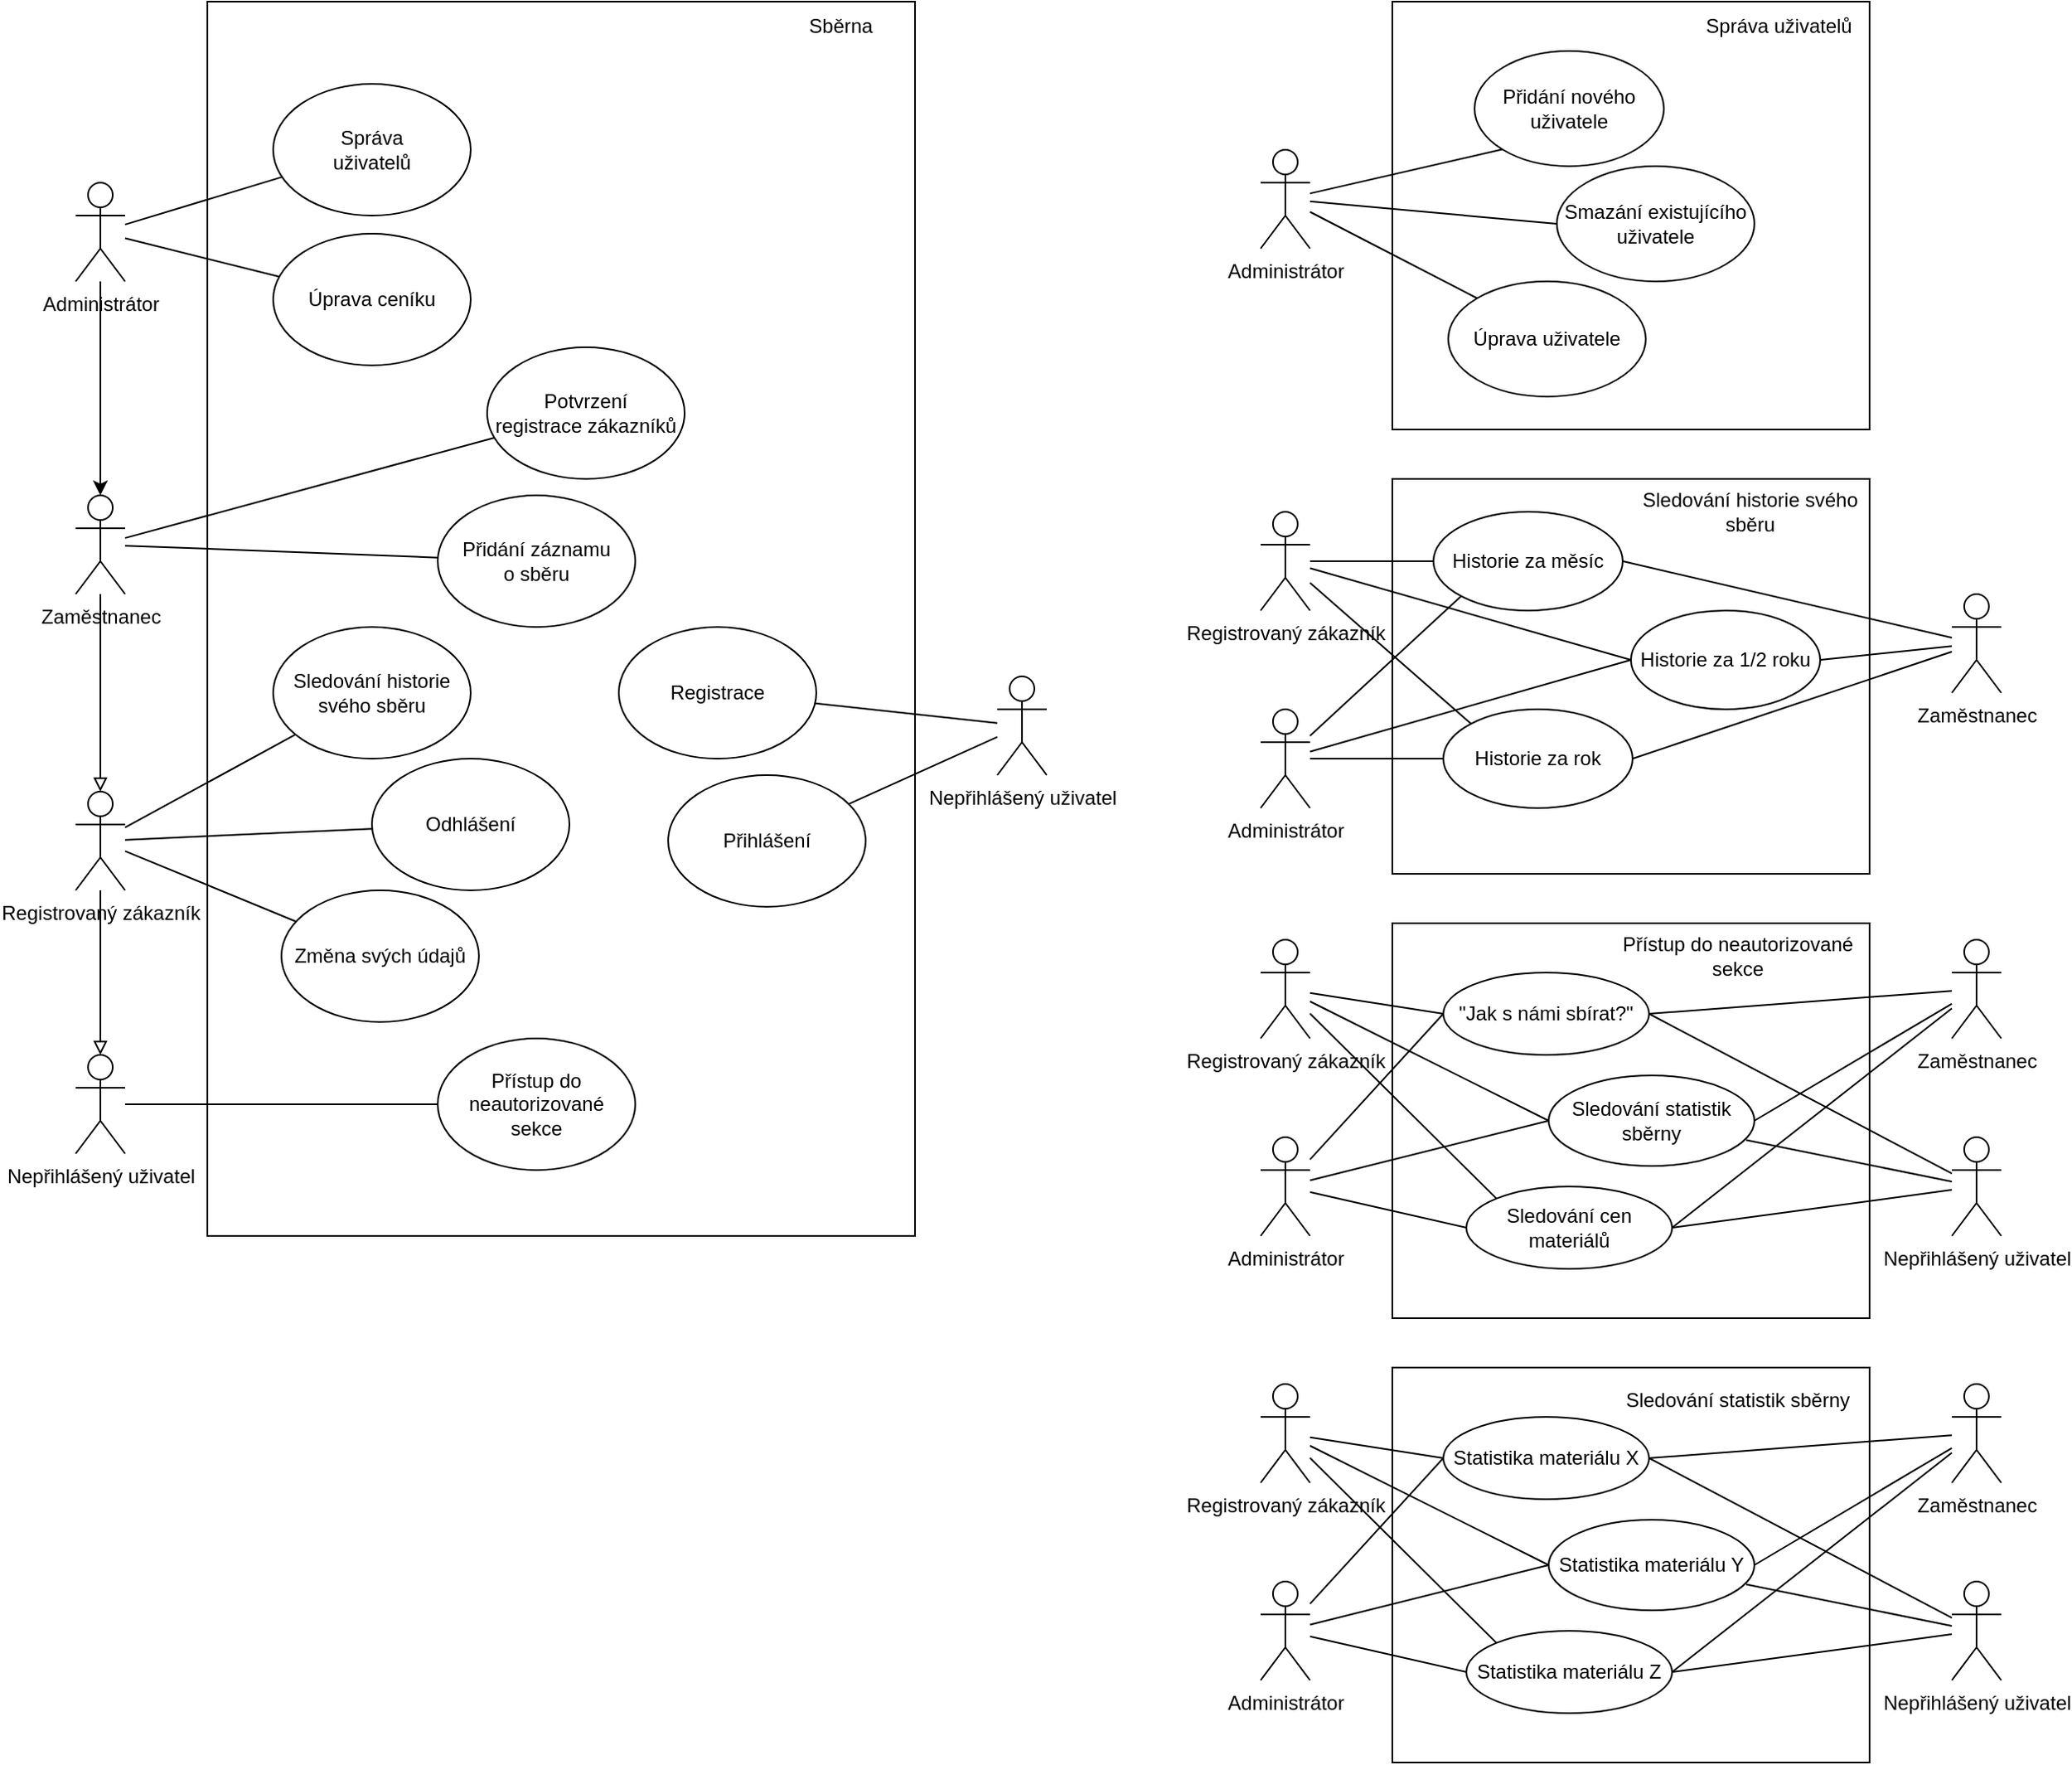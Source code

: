 <mxfile version="20.5.1" type="device"><diagram id="UIQKz0oaYnAP0x-6WDYE" name="Page-1"><mxGraphModel dx="1038" dy="536" grid="1" gridSize="10" guides="1" tooltips="1" connect="1" arrows="1" fold="1" page="1" pageScale="1" pageWidth="827" pageHeight="1169" math="0" shadow="0"><root><mxCell id="0"/><mxCell id="1" parent="0"/><mxCell id="EKgEuEZk7mc13PJvkC-G-15" value="" style="rounded=0;whiteSpace=wrap;html=1;" vertex="1" parent="1"><mxGeometry x="210" y="90" width="430" height="750" as="geometry"/></mxCell><mxCell id="V_ntBhKi9tJ554jvwhZu-7" style="rounded=0;orthogonalLoop=1;jettySize=auto;html=1;endArrow=none;endFill=0;" parent="1" source="V_ntBhKi9tJ554jvwhZu-1" target="V_ntBhKi9tJ554jvwhZu-2" edge="1"><mxGeometry relative="1" as="geometry"/></mxCell><mxCell id="V_ntBhKi9tJ554jvwhZu-47" style="rounded=0;orthogonalLoop=1;jettySize=auto;html=1;endArrow=none;endFill=0;" parent="1" source="V_ntBhKi9tJ554jvwhZu-1" target="V_ntBhKi9tJ554jvwhZu-5" edge="1"><mxGeometry relative="1" as="geometry"/></mxCell><mxCell id="XMkqQWB90wp7RECC_FFJ-20" style="edgeStyle=none;rounded=0;orthogonalLoop=1;jettySize=auto;html=1;entryX=0.5;entryY=0;entryDx=0;entryDy=0;entryPerimeter=0;endArrow=block;endFill=0;" parent="1" target="V_ntBhKi9tJ554jvwhZu-4" edge="1" source="V_ntBhKi9tJ554jvwhZu-1"><mxGeometry relative="1" as="geometry"><mxPoint x="255" y="740" as="sourcePoint"/></mxGeometry></mxCell><mxCell id="V_ntBhKi9tJ554jvwhZu-1" value="Registrovaný zákazník" style="shape=umlActor;verticalLabelPosition=bottom;verticalAlign=top;html=1;outlineConnect=0;" parent="1" vertex="1"><mxGeometry x="130" y="570" width="30" height="60" as="geometry"/></mxCell><mxCell id="V_ntBhKi9tJ554jvwhZu-2" value="Změna svých údajů" style="ellipse;whiteSpace=wrap;html=1;" parent="1" vertex="1"><mxGeometry x="255" y="630" width="120" height="80" as="geometry"/></mxCell><mxCell id="XMkqQWB90wp7RECC_FFJ-10" style="edgeStyle=none;rounded=0;orthogonalLoop=1;jettySize=auto;html=1;endArrow=none;endFill=0;" parent="1" source="V_ntBhKi9tJ554jvwhZu-4" target="V_ntBhKi9tJ554jvwhZu-13" edge="1"><mxGeometry relative="1" as="geometry"/></mxCell><mxCell id="V_ntBhKi9tJ554jvwhZu-4" value="Nepřihlášený uživatel" style="shape=umlActor;verticalLabelPosition=bottom;verticalAlign=top;html=1;outlineConnect=0;" parent="1" vertex="1"><mxGeometry x="130" y="730" width="30" height="60" as="geometry"/></mxCell><mxCell id="V_ntBhKi9tJ554jvwhZu-5" value="Sledování historie svého sběru" style="ellipse;whiteSpace=wrap;html=1;" parent="1" vertex="1"><mxGeometry x="250" y="470" width="120" height="80" as="geometry"/></mxCell><mxCell id="V_ntBhKi9tJ554jvwhZu-11" value="Registrace" style="ellipse;whiteSpace=wrap;html=1;" parent="1" vertex="1"><mxGeometry x="460" y="470" width="120" height="80" as="geometry"/></mxCell><mxCell id="V_ntBhKi9tJ554jvwhZu-13" value="Přístup do neautorizované&lt;br&gt;sekce" style="ellipse;whiteSpace=wrap;html=1;" parent="1" vertex="1"><mxGeometry x="350" y="720" width="120" height="80" as="geometry"/></mxCell><mxCell id="V_ntBhKi9tJ554jvwhZu-20" value="Přihlášení" style="ellipse;whiteSpace=wrap;html=1;" parent="1" vertex="1"><mxGeometry x="490" y="560" width="120" height="80" as="geometry"/></mxCell><mxCell id="XMkqQWB90wp7RECC_FFJ-36" style="edgeStyle=none;rounded=0;orthogonalLoop=1;jettySize=auto;html=1;entryX=0.5;entryY=0;entryDx=0;entryDy=0;entryPerimeter=0;endArrow=block;endFill=0;" parent="1" source="V_ntBhKi9tJ554jvwhZu-22" target="V_ntBhKi9tJ554jvwhZu-1" edge="1"><mxGeometry relative="1" as="geometry"/></mxCell><mxCell id="V_ntBhKi9tJ554jvwhZu-22" value="Zaměstnanec" style="shape=umlActor;verticalLabelPosition=bottom;verticalAlign=top;html=1;outlineConnect=0;" parent="1" vertex="1"><mxGeometry x="130" y="390" width="30" height="60" as="geometry"/></mxCell><mxCell id="XMkqQWB90wp7RECC_FFJ-12" style="edgeStyle=none;rounded=0;orthogonalLoop=1;jettySize=auto;html=1;endArrow=none;endFill=0;" parent="1" source="V_ntBhKi9tJ554jvwhZu-25" target="V_ntBhKi9tJ554jvwhZu-22" edge="1"><mxGeometry relative="1" as="geometry"/></mxCell><mxCell id="V_ntBhKi9tJ554jvwhZu-25" value="Potvrzení&lt;br&gt;registrace zákazníků" style="ellipse;whiteSpace=wrap;html=1;" parent="1" vertex="1"><mxGeometry x="380" y="300" width="120" height="80" as="geometry"/></mxCell><mxCell id="XMkqQWB90wp7RECC_FFJ-13" style="edgeStyle=none;rounded=0;orthogonalLoop=1;jettySize=auto;html=1;endArrow=none;endFill=0;" parent="1" source="V_ntBhKi9tJ554jvwhZu-27" target="V_ntBhKi9tJ554jvwhZu-22" edge="1"><mxGeometry relative="1" as="geometry"/></mxCell><mxCell id="V_ntBhKi9tJ554jvwhZu-27" value="Přidání záznamu&lt;br&gt;o sběru" style="ellipse;whiteSpace=wrap;html=1;" parent="1" vertex="1"><mxGeometry x="350" y="390" width="120" height="80" as="geometry"/></mxCell><mxCell id="V_ntBhKi9tJ554jvwhZu-41" style="rounded=0;orthogonalLoop=1;jettySize=auto;html=1;endArrow=none;endFill=0;" parent="1" source="V_ntBhKi9tJ554jvwhZu-29" target="V_ntBhKi9tJ554jvwhZu-40" edge="1"><mxGeometry relative="1" as="geometry"/></mxCell><mxCell id="hY8H-xc5kVL3bs-PJUMS-1" value="" style="edgeStyle=orthogonalEdgeStyle;rounded=0;orthogonalLoop=1;jettySize=auto;html=1;" parent="1" source="V_ntBhKi9tJ554jvwhZu-29" target="V_ntBhKi9tJ554jvwhZu-22" edge="1"><mxGeometry relative="1" as="geometry"/></mxCell><mxCell id="V_ntBhKi9tJ554jvwhZu-29" value="Administrátor" style="shape=umlActor;verticalLabelPosition=bottom;verticalAlign=top;html=1;outlineConnect=0;" parent="1" vertex="1"><mxGeometry x="130" y="200" width="30" height="60" as="geometry"/></mxCell><mxCell id="EKgEuEZk7mc13PJvkC-G-13" style="edgeStyle=none;rounded=0;orthogonalLoop=1;jettySize=auto;html=1;endArrow=none;endFill=0;" edge="1" parent="1" source="V_ntBhKi9tJ554jvwhZu-38" target="V_ntBhKi9tJ554jvwhZu-29"><mxGeometry relative="1" as="geometry"/></mxCell><mxCell id="V_ntBhKi9tJ554jvwhZu-38" value="Úprava ceníku" style="ellipse;whiteSpace=wrap;html=1;" parent="1" vertex="1"><mxGeometry x="250" y="231" width="120" height="80" as="geometry"/></mxCell><mxCell id="V_ntBhKi9tJ554jvwhZu-40" value="Správa&lt;br&gt;uživatelů" style="ellipse;whiteSpace=wrap;html=1;" parent="1" vertex="1"><mxGeometry x="250" y="140" width="120" height="80" as="geometry"/></mxCell><mxCell id="hY8H-xc5kVL3bs-PJUMS-5" style="edgeStyle=none;rounded=0;orthogonalLoop=1;jettySize=auto;html=1;endArrow=none;endFill=0;" parent="1" source="hY8H-xc5kVL3bs-PJUMS-2" target="V_ntBhKi9tJ554jvwhZu-20" edge="1"><mxGeometry relative="1" as="geometry"/></mxCell><mxCell id="hY8H-xc5kVL3bs-PJUMS-6" style="edgeStyle=none;rounded=0;orthogonalLoop=1;jettySize=auto;html=1;endArrow=none;endFill=0;" parent="1" source="hY8H-xc5kVL3bs-PJUMS-2" target="V_ntBhKi9tJ554jvwhZu-11" edge="1"><mxGeometry relative="1" as="geometry"/></mxCell><mxCell id="hY8H-xc5kVL3bs-PJUMS-2" value="Nepřihlášený uživatel" style="shape=umlActor;verticalLabelPosition=bottom;verticalAlign=top;html=1;outlineConnect=0;" parent="1" vertex="1"><mxGeometry x="690" y="500" width="30" height="60" as="geometry"/></mxCell><mxCell id="hY8H-xc5kVL3bs-PJUMS-4" style="rounded=0;orthogonalLoop=1;jettySize=auto;html=1;endArrow=none;endFill=0;" parent="1" source="hY8H-xc5kVL3bs-PJUMS-3" target="V_ntBhKi9tJ554jvwhZu-1" edge="1"><mxGeometry relative="1" as="geometry"/></mxCell><mxCell id="hY8H-xc5kVL3bs-PJUMS-3" value="Odhlášení" style="ellipse;whiteSpace=wrap;html=1;" parent="1" vertex="1"><mxGeometry x="310" y="550" width="120" height="80" as="geometry"/></mxCell><mxCell id="EKgEuEZk7mc13PJvkC-G-1" value="" style="rounded=0;whiteSpace=wrap;html=1;" vertex="1" parent="1"><mxGeometry x="930" y="90" width="290" height="260" as="geometry"/></mxCell><mxCell id="EKgEuEZk7mc13PJvkC-G-2" style="edgeStyle=none;rounded=0;orthogonalLoop=1;jettySize=auto;html=1;endArrow=none;endFill=0;entryX=0;entryY=1;entryDx=0;entryDy=0;" edge="1" parent="1" source="EKgEuEZk7mc13PJvkC-G-5" target="EKgEuEZk7mc13PJvkC-G-6"><mxGeometry relative="1" as="geometry"/></mxCell><mxCell id="EKgEuEZk7mc13PJvkC-G-3" style="edgeStyle=none;rounded=0;orthogonalLoop=1;jettySize=auto;html=1;entryX=0;entryY=0.5;entryDx=0;entryDy=0;endArrow=none;endFill=0;" edge="1" parent="1" source="EKgEuEZk7mc13PJvkC-G-5" target="EKgEuEZk7mc13PJvkC-G-8"><mxGeometry relative="1" as="geometry"/></mxCell><mxCell id="EKgEuEZk7mc13PJvkC-G-4" style="edgeStyle=none;rounded=0;orthogonalLoop=1;jettySize=auto;html=1;entryX=0;entryY=0;entryDx=0;entryDy=0;endArrow=none;endFill=0;" edge="1" parent="1" source="EKgEuEZk7mc13PJvkC-G-5" target="EKgEuEZk7mc13PJvkC-G-9"><mxGeometry relative="1" as="geometry"/></mxCell><mxCell id="EKgEuEZk7mc13PJvkC-G-5" value="Administrátor" style="shape=umlActor;verticalLabelPosition=bottom;verticalAlign=top;html=1;outlineConnect=0;" vertex="1" parent="1"><mxGeometry x="850" y="180" width="30" height="60" as="geometry"/></mxCell><mxCell id="EKgEuEZk7mc13PJvkC-G-6" value="Přidání nového uživatele" style="ellipse;whiteSpace=wrap;html=1;" vertex="1" parent="1"><mxGeometry x="980" y="120" width="115" height="70" as="geometry"/></mxCell><mxCell id="EKgEuEZk7mc13PJvkC-G-7" value="Správa uživatelů" style="text;html=1;strokeColor=none;fillColor=none;align=center;verticalAlign=middle;whiteSpace=wrap;rounded=0;" vertex="1" parent="1"><mxGeometry x="1110" y="90" width="110" height="30" as="geometry"/></mxCell><mxCell id="EKgEuEZk7mc13PJvkC-G-8" value="Smazání existujícího uživatele" style="ellipse;whiteSpace=wrap;html=1;" vertex="1" parent="1"><mxGeometry x="1030" y="190" width="120" height="70" as="geometry"/></mxCell><mxCell id="EKgEuEZk7mc13PJvkC-G-9" value="Úprava uživatele" style="ellipse;whiteSpace=wrap;html=1;" vertex="1" parent="1"><mxGeometry x="964" y="260" width="120" height="70" as="geometry"/></mxCell><mxCell id="EKgEuEZk7mc13PJvkC-G-16" value="&lt;font style=&quot;font-size: 12px;&quot;&gt;Sběrna&lt;/font&gt;" style="text;html=1;strokeColor=none;fillColor=none;align=center;verticalAlign=middle;whiteSpace=wrap;rounded=0;" vertex="1" parent="1"><mxGeometry x="540" y="90" width="110" height="30" as="geometry"/></mxCell><mxCell id="EKgEuEZk7mc13PJvkC-G-17" value="" style="rounded=0;whiteSpace=wrap;html=1;fontSize=12;" vertex="1" parent="1"><mxGeometry x="930" y="380" width="290" height="240" as="geometry"/></mxCell><mxCell id="EKgEuEZk7mc13PJvkC-G-18" value="Sledování historie svého sběru" style="text;html=1;strokeColor=none;fillColor=none;align=center;verticalAlign=middle;whiteSpace=wrap;rounded=0;fontSize=12;" vertex="1" parent="1"><mxGeometry x="1075" y="380" width="145" height="40" as="geometry"/></mxCell><mxCell id="EKgEuEZk7mc13PJvkC-G-35" style="edgeStyle=none;rounded=0;orthogonalLoop=1;jettySize=auto;html=1;entryX=0;entryY=0.5;entryDx=0;entryDy=0;fontSize=12;endArrow=none;endFill=0;" edge="1" parent="1" source="EKgEuEZk7mc13PJvkC-G-19" target="EKgEuEZk7mc13PJvkC-G-32"><mxGeometry relative="1" as="geometry"/></mxCell><mxCell id="EKgEuEZk7mc13PJvkC-G-36" style="edgeStyle=none;rounded=0;orthogonalLoop=1;jettySize=auto;html=1;entryX=0;entryY=0;entryDx=0;entryDy=0;fontSize=12;endArrow=none;endFill=0;" edge="1" parent="1" source="EKgEuEZk7mc13PJvkC-G-19" target="EKgEuEZk7mc13PJvkC-G-34"><mxGeometry relative="1" as="geometry"/></mxCell><mxCell id="EKgEuEZk7mc13PJvkC-G-37" style="edgeStyle=none;rounded=0;orthogonalLoop=1;jettySize=auto;html=1;entryX=0;entryY=0.5;entryDx=0;entryDy=0;fontSize=12;endArrow=none;endFill=0;" edge="1" parent="1" source="EKgEuEZk7mc13PJvkC-G-19" target="EKgEuEZk7mc13PJvkC-G-33"><mxGeometry relative="1" as="geometry"/></mxCell><mxCell id="EKgEuEZk7mc13PJvkC-G-19" value="Registrovaný zákazník" style="shape=umlActor;verticalLabelPosition=bottom;verticalAlign=top;html=1;outlineConnect=0;fontSize=12;" vertex="1" parent="1"><mxGeometry x="850" y="400" width="30" height="60" as="geometry"/></mxCell><mxCell id="EKgEuEZk7mc13PJvkC-G-41" style="edgeStyle=none;rounded=0;orthogonalLoop=1;jettySize=auto;html=1;entryX=1;entryY=0.5;entryDx=0;entryDy=0;fontSize=12;endArrow=none;endFill=0;" edge="1" parent="1" source="EKgEuEZk7mc13PJvkC-G-29" target="EKgEuEZk7mc13PJvkC-G-32"><mxGeometry relative="1" as="geometry"/></mxCell><mxCell id="EKgEuEZk7mc13PJvkC-G-42" style="edgeStyle=none;rounded=0;orthogonalLoop=1;jettySize=auto;html=1;entryX=1;entryY=0.5;entryDx=0;entryDy=0;fontSize=12;endArrow=none;endFill=0;" edge="1" parent="1" source="EKgEuEZk7mc13PJvkC-G-29" target="EKgEuEZk7mc13PJvkC-G-33"><mxGeometry relative="1" as="geometry"/></mxCell><mxCell id="EKgEuEZk7mc13PJvkC-G-43" style="edgeStyle=none;rounded=0;orthogonalLoop=1;jettySize=auto;html=1;entryX=1;entryY=0.5;entryDx=0;entryDy=0;fontSize=12;endArrow=none;endFill=0;" edge="1" parent="1" source="EKgEuEZk7mc13PJvkC-G-29" target="EKgEuEZk7mc13PJvkC-G-34"><mxGeometry relative="1" as="geometry"/></mxCell><mxCell id="EKgEuEZk7mc13PJvkC-G-29" value="&lt;div&gt;Zaměstnanec&lt;/div&gt;" style="shape=umlActor;verticalLabelPosition=bottom;verticalAlign=top;html=1;outlineConnect=0;fontSize=12;" vertex="1" parent="1"><mxGeometry x="1270" y="450" width="30" height="60" as="geometry"/></mxCell><mxCell id="EKgEuEZk7mc13PJvkC-G-38" style="edgeStyle=none;rounded=0;orthogonalLoop=1;jettySize=auto;html=1;entryX=0;entryY=1;entryDx=0;entryDy=0;fontSize=12;endArrow=none;endFill=0;" edge="1" parent="1" source="EKgEuEZk7mc13PJvkC-G-30" target="EKgEuEZk7mc13PJvkC-G-32"><mxGeometry relative="1" as="geometry"/></mxCell><mxCell id="EKgEuEZk7mc13PJvkC-G-39" style="edgeStyle=none;rounded=0;orthogonalLoop=1;jettySize=auto;html=1;entryX=0;entryY=0.5;entryDx=0;entryDy=0;fontSize=12;endArrow=none;endFill=0;" edge="1" parent="1" source="EKgEuEZk7mc13PJvkC-G-30" target="EKgEuEZk7mc13PJvkC-G-34"><mxGeometry relative="1" as="geometry"/></mxCell><mxCell id="EKgEuEZk7mc13PJvkC-G-40" style="edgeStyle=none;rounded=0;orthogonalLoop=1;jettySize=auto;html=1;entryX=0;entryY=0.5;entryDx=0;entryDy=0;fontSize=12;endArrow=none;endFill=0;" edge="1" parent="1" source="EKgEuEZk7mc13PJvkC-G-30" target="EKgEuEZk7mc13PJvkC-G-33"><mxGeometry relative="1" as="geometry"/></mxCell><mxCell id="EKgEuEZk7mc13PJvkC-G-30" value="Administrátor" style="shape=umlActor;verticalLabelPosition=bottom;verticalAlign=top;html=1;outlineConnect=0;fontSize=12;" vertex="1" parent="1"><mxGeometry x="850" y="520" width="30" height="60" as="geometry"/></mxCell><mxCell id="EKgEuEZk7mc13PJvkC-G-32" value="Historie za měsíc" style="ellipse;whiteSpace=wrap;html=1;fontSize=12;" vertex="1" parent="1"><mxGeometry x="955" y="400" width="115" height="60" as="geometry"/></mxCell><mxCell id="EKgEuEZk7mc13PJvkC-G-33" value="Historie za 1/2 roku" style="ellipse;whiteSpace=wrap;html=1;fontSize=12;" vertex="1" parent="1"><mxGeometry x="1075" y="460" width="115" height="60" as="geometry"/></mxCell><mxCell id="EKgEuEZk7mc13PJvkC-G-34" value="Historie za rok" style="ellipse;whiteSpace=wrap;html=1;fontSize=12;" vertex="1" parent="1"><mxGeometry x="961" y="520" width="115" height="60" as="geometry"/></mxCell><mxCell id="EKgEuEZk7mc13PJvkC-G-44" value="" style="rounded=0;whiteSpace=wrap;html=1;fontSize=12;" vertex="1" parent="1"><mxGeometry x="930" y="920" width="290" height="240" as="geometry"/></mxCell><mxCell id="EKgEuEZk7mc13PJvkC-G-45" value="Sledování statistik sběrny" style="text;html=1;strokeColor=none;fillColor=none;align=center;verticalAlign=middle;whiteSpace=wrap;rounded=0;fontSize=12;" vertex="1" parent="1"><mxGeometry x="1060" y="920" width="160" height="40" as="geometry"/></mxCell><mxCell id="EKgEuEZk7mc13PJvkC-G-47" value="Statistika materiálu X" style="ellipse;whiteSpace=wrap;html=1;fontSize=12;" vertex="1" parent="1"><mxGeometry x="961" y="950" width="125" height="50" as="geometry"/></mxCell><mxCell id="EKgEuEZk7mc13PJvkC-G-48" value="Statistika materiálu Y" style="ellipse;whiteSpace=wrap;html=1;fontSize=12;" vertex="1" parent="1"><mxGeometry x="1025" y="1012.5" width="125" height="55" as="geometry"/></mxCell><mxCell id="EKgEuEZk7mc13PJvkC-G-49" value="Statistika materiálu Z" style="ellipse;whiteSpace=wrap;html=1;fontSize=12;" vertex="1" parent="1"><mxGeometry x="975" y="1080" width="125" height="50" as="geometry"/></mxCell><mxCell id="EKgEuEZk7mc13PJvkC-G-54" style="edgeStyle=none;rounded=0;orthogonalLoop=1;jettySize=auto;html=1;entryX=0;entryY=0.5;entryDx=0;entryDy=0;fontSize=12;endArrow=none;endFill=0;" edge="1" parent="1" source="EKgEuEZk7mc13PJvkC-G-50" target="EKgEuEZk7mc13PJvkC-G-47"><mxGeometry relative="1" as="geometry"/></mxCell><mxCell id="EKgEuEZk7mc13PJvkC-G-55" style="edgeStyle=none;rounded=0;orthogonalLoop=1;jettySize=auto;html=1;entryX=0;entryY=0.5;entryDx=0;entryDy=0;fontSize=12;endArrow=none;endFill=0;" edge="1" parent="1" source="EKgEuEZk7mc13PJvkC-G-50" target="EKgEuEZk7mc13PJvkC-G-48"><mxGeometry relative="1" as="geometry"/></mxCell><mxCell id="EKgEuEZk7mc13PJvkC-G-56" style="edgeStyle=none;rounded=0;orthogonalLoop=1;jettySize=auto;html=1;entryX=0;entryY=0;entryDx=0;entryDy=0;fontSize=12;endArrow=none;endFill=0;" edge="1" parent="1" source="EKgEuEZk7mc13PJvkC-G-50" target="EKgEuEZk7mc13PJvkC-G-49"><mxGeometry relative="1" as="geometry"/></mxCell><mxCell id="EKgEuEZk7mc13PJvkC-G-50" value="Registrovaný zákazník" style="shape=umlActor;verticalLabelPosition=bottom;verticalAlign=top;html=1;outlineConnect=0;fontSize=12;" vertex="1" parent="1"><mxGeometry x="850" y="930" width="30" height="60" as="geometry"/></mxCell><mxCell id="EKgEuEZk7mc13PJvkC-G-57" style="edgeStyle=none;rounded=0;orthogonalLoop=1;jettySize=auto;html=1;entryX=0;entryY=0.5;entryDx=0;entryDy=0;fontSize=12;endArrow=none;endFill=0;" edge="1" parent="1" source="EKgEuEZk7mc13PJvkC-G-51" target="EKgEuEZk7mc13PJvkC-G-47"><mxGeometry relative="1" as="geometry"/></mxCell><mxCell id="EKgEuEZk7mc13PJvkC-G-58" style="edgeStyle=none;rounded=0;orthogonalLoop=1;jettySize=auto;html=1;entryX=0;entryY=0.5;entryDx=0;entryDy=0;fontSize=12;endArrow=none;endFill=0;" edge="1" parent="1" source="EKgEuEZk7mc13PJvkC-G-51" target="EKgEuEZk7mc13PJvkC-G-48"><mxGeometry relative="1" as="geometry"/></mxCell><mxCell id="EKgEuEZk7mc13PJvkC-G-59" style="edgeStyle=none;rounded=0;orthogonalLoop=1;jettySize=auto;html=1;entryX=0;entryY=0.5;entryDx=0;entryDy=0;fontSize=12;endArrow=none;endFill=0;" edge="1" parent="1" source="EKgEuEZk7mc13PJvkC-G-51" target="EKgEuEZk7mc13PJvkC-G-49"><mxGeometry relative="1" as="geometry"/></mxCell><mxCell id="EKgEuEZk7mc13PJvkC-G-51" value="Administrátor" style="shape=umlActor;verticalLabelPosition=bottom;verticalAlign=top;html=1;outlineConnect=0;fontSize=12;" vertex="1" parent="1"><mxGeometry x="850" y="1050" width="30" height="60" as="geometry"/></mxCell><mxCell id="EKgEuEZk7mc13PJvkC-G-60" style="edgeStyle=none;rounded=0;orthogonalLoop=1;jettySize=auto;html=1;entryX=1;entryY=0.5;entryDx=0;entryDy=0;fontSize=12;endArrow=none;endFill=0;" edge="1" parent="1" source="EKgEuEZk7mc13PJvkC-G-52" target="EKgEuEZk7mc13PJvkC-G-47"><mxGeometry relative="1" as="geometry"/></mxCell><mxCell id="EKgEuEZk7mc13PJvkC-G-61" style="edgeStyle=none;rounded=0;orthogonalLoop=1;jettySize=auto;html=1;entryX=1;entryY=0.5;entryDx=0;entryDy=0;fontSize=12;endArrow=none;endFill=0;" edge="1" parent="1" source="EKgEuEZk7mc13PJvkC-G-52" target="EKgEuEZk7mc13PJvkC-G-48"><mxGeometry relative="1" as="geometry"/></mxCell><mxCell id="EKgEuEZk7mc13PJvkC-G-62" style="edgeStyle=none;rounded=0;orthogonalLoop=1;jettySize=auto;html=1;entryX=1;entryY=0.5;entryDx=0;entryDy=0;fontSize=12;endArrow=none;endFill=0;" edge="1" parent="1" source="EKgEuEZk7mc13PJvkC-G-52" target="EKgEuEZk7mc13PJvkC-G-49"><mxGeometry relative="1" as="geometry"/></mxCell><mxCell id="EKgEuEZk7mc13PJvkC-G-52" value="&lt;div&gt;Zaměstnanec&lt;/div&gt;" style="shape=umlActor;verticalLabelPosition=bottom;verticalAlign=top;html=1;outlineConnect=0;fontSize=12;" vertex="1" parent="1"><mxGeometry x="1270" y="930" width="30" height="60" as="geometry"/></mxCell><mxCell id="EKgEuEZk7mc13PJvkC-G-63" style="edgeStyle=none;rounded=0;orthogonalLoop=1;jettySize=auto;html=1;entryX=1;entryY=0.5;entryDx=0;entryDy=0;fontSize=12;endArrow=none;endFill=0;" edge="1" parent="1" source="EKgEuEZk7mc13PJvkC-G-53" target="EKgEuEZk7mc13PJvkC-G-47"><mxGeometry relative="1" as="geometry"/></mxCell><mxCell id="EKgEuEZk7mc13PJvkC-G-64" style="edgeStyle=none;rounded=0;orthogonalLoop=1;jettySize=auto;html=1;entryX=0.96;entryY=0.714;entryDx=0;entryDy=0;entryPerimeter=0;fontSize=12;endArrow=none;endFill=0;" edge="1" parent="1" source="EKgEuEZk7mc13PJvkC-G-53" target="EKgEuEZk7mc13PJvkC-G-48"><mxGeometry relative="1" as="geometry"/></mxCell><mxCell id="EKgEuEZk7mc13PJvkC-G-65" style="edgeStyle=none;rounded=0;orthogonalLoop=1;jettySize=auto;html=1;entryX=1;entryY=0.5;entryDx=0;entryDy=0;fontSize=12;endArrow=none;endFill=0;" edge="1" parent="1" source="EKgEuEZk7mc13PJvkC-G-53" target="EKgEuEZk7mc13PJvkC-G-49"><mxGeometry relative="1" as="geometry"/></mxCell><mxCell id="EKgEuEZk7mc13PJvkC-G-53" value="Nepřihlášený uživatel" style="shape=umlActor;verticalLabelPosition=bottom;verticalAlign=top;html=1;outlineConnect=0;fontSize=12;" vertex="1" parent="1"><mxGeometry x="1270" y="1050" width="30" height="60" as="geometry"/></mxCell><mxCell id="EKgEuEZk7mc13PJvkC-G-66" value="" style="rounded=0;whiteSpace=wrap;html=1;fontSize=12;" vertex="1" parent="1"><mxGeometry x="930" y="650" width="290" height="240" as="geometry"/></mxCell><mxCell id="EKgEuEZk7mc13PJvkC-G-67" value="Přístup do neautorizované sekce" style="text;html=1;strokeColor=none;fillColor=none;align=center;verticalAlign=middle;whiteSpace=wrap;rounded=0;fontSize=12;" vertex="1" parent="1"><mxGeometry x="1060" y="650" width="160" height="40" as="geometry"/></mxCell><mxCell id="EKgEuEZk7mc13PJvkC-G-68" value="&quot;Jak s námi sbírat?&quot;" style="ellipse;whiteSpace=wrap;html=1;fontSize=12;" vertex="1" parent="1"><mxGeometry x="961" y="680" width="125" height="50" as="geometry"/></mxCell><mxCell id="EKgEuEZk7mc13PJvkC-G-69" value="Sledování statistik sběrny" style="ellipse;whiteSpace=wrap;html=1;fontSize=12;" vertex="1" parent="1"><mxGeometry x="1025" y="742.5" width="125" height="55" as="geometry"/></mxCell><mxCell id="EKgEuEZk7mc13PJvkC-G-70" value="Sledování cen materiálů" style="ellipse;whiteSpace=wrap;html=1;fontSize=12;" vertex="1" parent="1"><mxGeometry x="975" y="810" width="125" height="50" as="geometry"/></mxCell><mxCell id="EKgEuEZk7mc13PJvkC-G-71" style="edgeStyle=none;rounded=0;orthogonalLoop=1;jettySize=auto;html=1;entryX=0;entryY=0.5;entryDx=0;entryDy=0;fontSize=12;endArrow=none;endFill=0;" edge="1" parent="1" source="EKgEuEZk7mc13PJvkC-G-74" target="EKgEuEZk7mc13PJvkC-G-68"><mxGeometry relative="1" as="geometry"/></mxCell><mxCell id="EKgEuEZk7mc13PJvkC-G-72" style="edgeStyle=none;rounded=0;orthogonalLoop=1;jettySize=auto;html=1;entryX=0;entryY=0.5;entryDx=0;entryDy=0;fontSize=12;endArrow=none;endFill=0;" edge="1" parent="1" source="EKgEuEZk7mc13PJvkC-G-74" target="EKgEuEZk7mc13PJvkC-G-69"><mxGeometry relative="1" as="geometry"/></mxCell><mxCell id="EKgEuEZk7mc13PJvkC-G-73" style="edgeStyle=none;rounded=0;orthogonalLoop=1;jettySize=auto;html=1;entryX=0;entryY=0;entryDx=0;entryDy=0;fontSize=12;endArrow=none;endFill=0;" edge="1" parent="1" source="EKgEuEZk7mc13PJvkC-G-74" target="EKgEuEZk7mc13PJvkC-G-70"><mxGeometry relative="1" as="geometry"/></mxCell><mxCell id="EKgEuEZk7mc13PJvkC-G-74" value="Registrovaný zákazník" style="shape=umlActor;verticalLabelPosition=bottom;verticalAlign=top;html=1;outlineConnect=0;fontSize=12;" vertex="1" parent="1"><mxGeometry x="850" y="660" width="30" height="60" as="geometry"/></mxCell><mxCell id="EKgEuEZk7mc13PJvkC-G-75" style="edgeStyle=none;rounded=0;orthogonalLoop=1;jettySize=auto;html=1;entryX=0;entryY=0.5;entryDx=0;entryDy=0;fontSize=12;endArrow=none;endFill=0;" edge="1" parent="1" source="EKgEuEZk7mc13PJvkC-G-78" target="EKgEuEZk7mc13PJvkC-G-68"><mxGeometry relative="1" as="geometry"/></mxCell><mxCell id="EKgEuEZk7mc13PJvkC-G-76" style="edgeStyle=none;rounded=0;orthogonalLoop=1;jettySize=auto;html=1;entryX=0;entryY=0.5;entryDx=0;entryDy=0;fontSize=12;endArrow=none;endFill=0;" edge="1" parent="1" source="EKgEuEZk7mc13PJvkC-G-78" target="EKgEuEZk7mc13PJvkC-G-69"><mxGeometry relative="1" as="geometry"/></mxCell><mxCell id="EKgEuEZk7mc13PJvkC-G-77" style="edgeStyle=none;rounded=0;orthogonalLoop=1;jettySize=auto;html=1;entryX=0;entryY=0.5;entryDx=0;entryDy=0;fontSize=12;endArrow=none;endFill=0;" edge="1" parent="1" source="EKgEuEZk7mc13PJvkC-G-78" target="EKgEuEZk7mc13PJvkC-G-70"><mxGeometry relative="1" as="geometry"/></mxCell><mxCell id="EKgEuEZk7mc13PJvkC-G-78" value="Administrátor" style="shape=umlActor;verticalLabelPosition=bottom;verticalAlign=top;html=1;outlineConnect=0;fontSize=12;" vertex="1" parent="1"><mxGeometry x="850" y="780" width="30" height="60" as="geometry"/></mxCell><mxCell id="EKgEuEZk7mc13PJvkC-G-79" style="edgeStyle=none;rounded=0;orthogonalLoop=1;jettySize=auto;html=1;entryX=1;entryY=0.5;entryDx=0;entryDy=0;fontSize=12;endArrow=none;endFill=0;" edge="1" parent="1" source="EKgEuEZk7mc13PJvkC-G-82" target="EKgEuEZk7mc13PJvkC-G-68"><mxGeometry relative="1" as="geometry"/></mxCell><mxCell id="EKgEuEZk7mc13PJvkC-G-80" style="edgeStyle=none;rounded=0;orthogonalLoop=1;jettySize=auto;html=1;entryX=1;entryY=0.5;entryDx=0;entryDy=0;fontSize=12;endArrow=none;endFill=0;" edge="1" parent="1" source="EKgEuEZk7mc13PJvkC-G-82" target="EKgEuEZk7mc13PJvkC-G-69"><mxGeometry relative="1" as="geometry"/></mxCell><mxCell id="EKgEuEZk7mc13PJvkC-G-81" style="edgeStyle=none;rounded=0;orthogonalLoop=1;jettySize=auto;html=1;entryX=1;entryY=0.5;entryDx=0;entryDy=0;fontSize=12;endArrow=none;endFill=0;" edge="1" parent="1" source="EKgEuEZk7mc13PJvkC-G-82" target="EKgEuEZk7mc13PJvkC-G-70"><mxGeometry relative="1" as="geometry"/></mxCell><mxCell id="EKgEuEZk7mc13PJvkC-G-82" value="&lt;div&gt;Zaměstnanec&lt;/div&gt;" style="shape=umlActor;verticalLabelPosition=bottom;verticalAlign=top;html=1;outlineConnect=0;fontSize=12;" vertex="1" parent="1"><mxGeometry x="1270" y="660" width="30" height="60" as="geometry"/></mxCell><mxCell id="EKgEuEZk7mc13PJvkC-G-83" style="edgeStyle=none;rounded=0;orthogonalLoop=1;jettySize=auto;html=1;entryX=1;entryY=0.5;entryDx=0;entryDy=0;fontSize=12;endArrow=none;endFill=0;" edge="1" parent="1" source="EKgEuEZk7mc13PJvkC-G-86" target="EKgEuEZk7mc13PJvkC-G-68"><mxGeometry relative="1" as="geometry"/></mxCell><mxCell id="EKgEuEZk7mc13PJvkC-G-84" style="edgeStyle=none;rounded=0;orthogonalLoop=1;jettySize=auto;html=1;entryX=0.96;entryY=0.714;entryDx=0;entryDy=0;entryPerimeter=0;fontSize=12;endArrow=none;endFill=0;" edge="1" parent="1" source="EKgEuEZk7mc13PJvkC-G-86" target="EKgEuEZk7mc13PJvkC-G-69"><mxGeometry relative="1" as="geometry"/></mxCell><mxCell id="EKgEuEZk7mc13PJvkC-G-85" style="edgeStyle=none;rounded=0;orthogonalLoop=1;jettySize=auto;html=1;entryX=1;entryY=0.5;entryDx=0;entryDy=0;fontSize=12;endArrow=none;endFill=0;" edge="1" parent="1" source="EKgEuEZk7mc13PJvkC-G-86" target="EKgEuEZk7mc13PJvkC-G-70"><mxGeometry relative="1" as="geometry"/></mxCell><mxCell id="EKgEuEZk7mc13PJvkC-G-86" value="Nepřihlášený uživatel" style="shape=umlActor;verticalLabelPosition=bottom;verticalAlign=top;html=1;outlineConnect=0;fontSize=12;" vertex="1" parent="1"><mxGeometry x="1270" y="780" width="30" height="60" as="geometry"/></mxCell></root></mxGraphModel></diagram></mxfile>